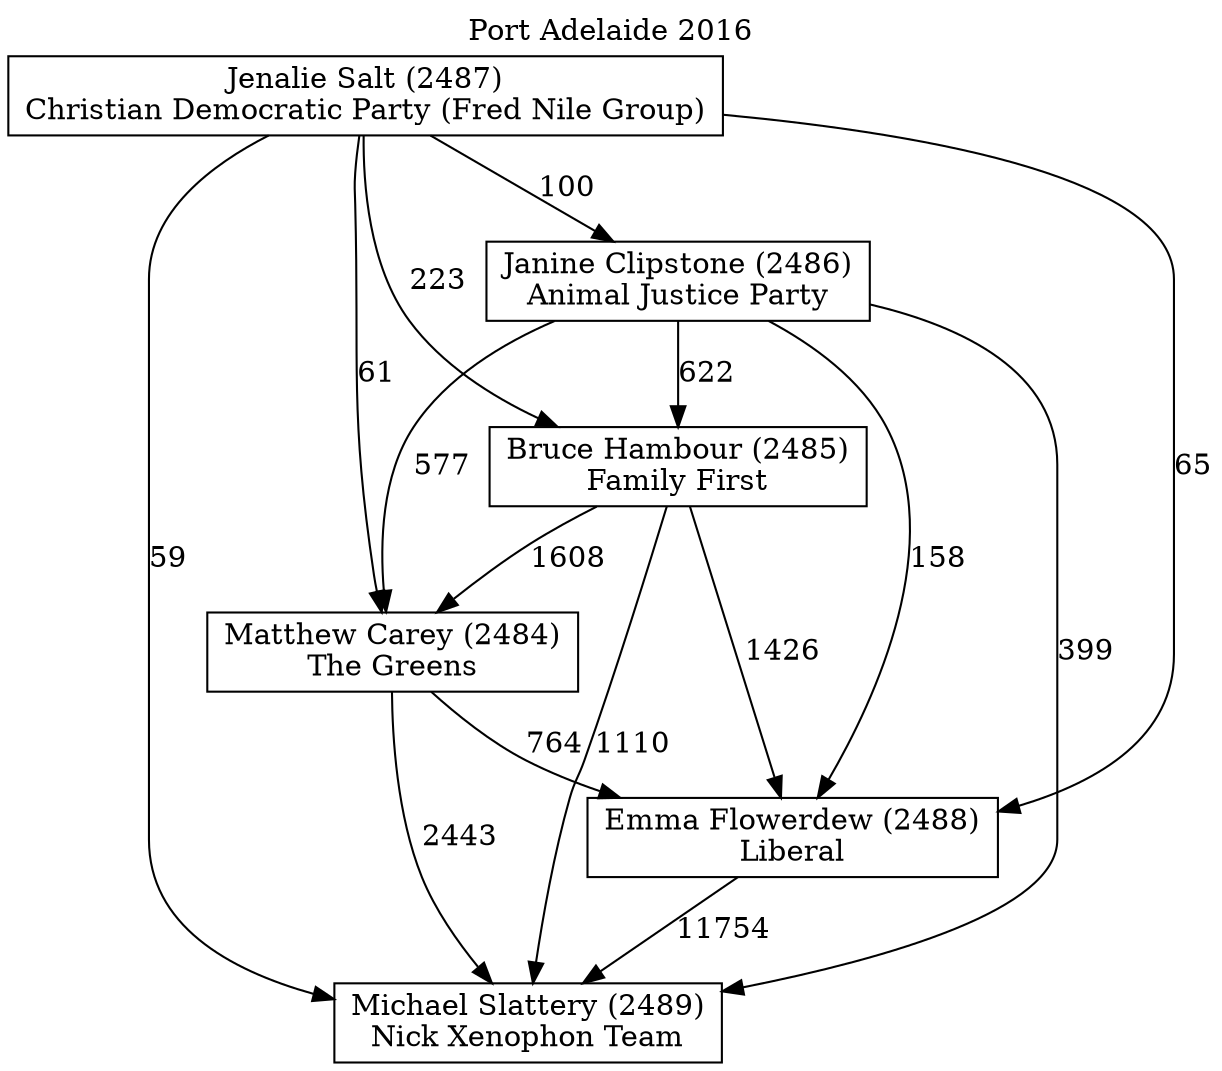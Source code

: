 // House preference flow
digraph "Michael Slattery (2489)_Port Adelaide_2016" {
	graph [label="Port Adelaide 2016" labelloc=t mclimit=10]
	node [shape=box]
	"Michael Slattery (2489)" [label="Michael Slattery (2489)
Nick Xenophon Team"]
	"Emma Flowerdew (2488)" [label="Emma Flowerdew (2488)
Liberal"]
	"Matthew Carey (2484)" [label="Matthew Carey (2484)
The Greens"]
	"Bruce Hambour (2485)" [label="Bruce Hambour (2485)
Family First"]
	"Janine Clipstone (2486)" [label="Janine Clipstone (2486)
Animal Justice Party"]
	"Jenalie Salt (2487)" [label="Jenalie Salt (2487)
Christian Democratic Party (Fred Nile Group)"]
	"Emma Flowerdew (2488)" -> "Michael Slattery (2489)" [label=11754]
	"Matthew Carey (2484)" -> "Emma Flowerdew (2488)" [label=764]
	"Bruce Hambour (2485)" -> "Matthew Carey (2484)" [label=1608]
	"Janine Clipstone (2486)" -> "Bruce Hambour (2485)" [label=622]
	"Jenalie Salt (2487)" -> "Janine Clipstone (2486)" [label=100]
	"Matthew Carey (2484)" -> "Michael Slattery (2489)" [label=2443]
	"Bruce Hambour (2485)" -> "Michael Slattery (2489)" [label=1110]
	"Janine Clipstone (2486)" -> "Michael Slattery (2489)" [label=399]
	"Jenalie Salt (2487)" -> "Michael Slattery (2489)" [label=59]
	"Jenalie Salt (2487)" -> "Bruce Hambour (2485)" [label=223]
	"Janine Clipstone (2486)" -> "Matthew Carey (2484)" [label=577]
	"Jenalie Salt (2487)" -> "Matthew Carey (2484)" [label=61]
	"Bruce Hambour (2485)" -> "Emma Flowerdew (2488)" [label=1426]
	"Janine Clipstone (2486)" -> "Emma Flowerdew (2488)" [label=158]
	"Jenalie Salt (2487)" -> "Emma Flowerdew (2488)" [label=65]
}
